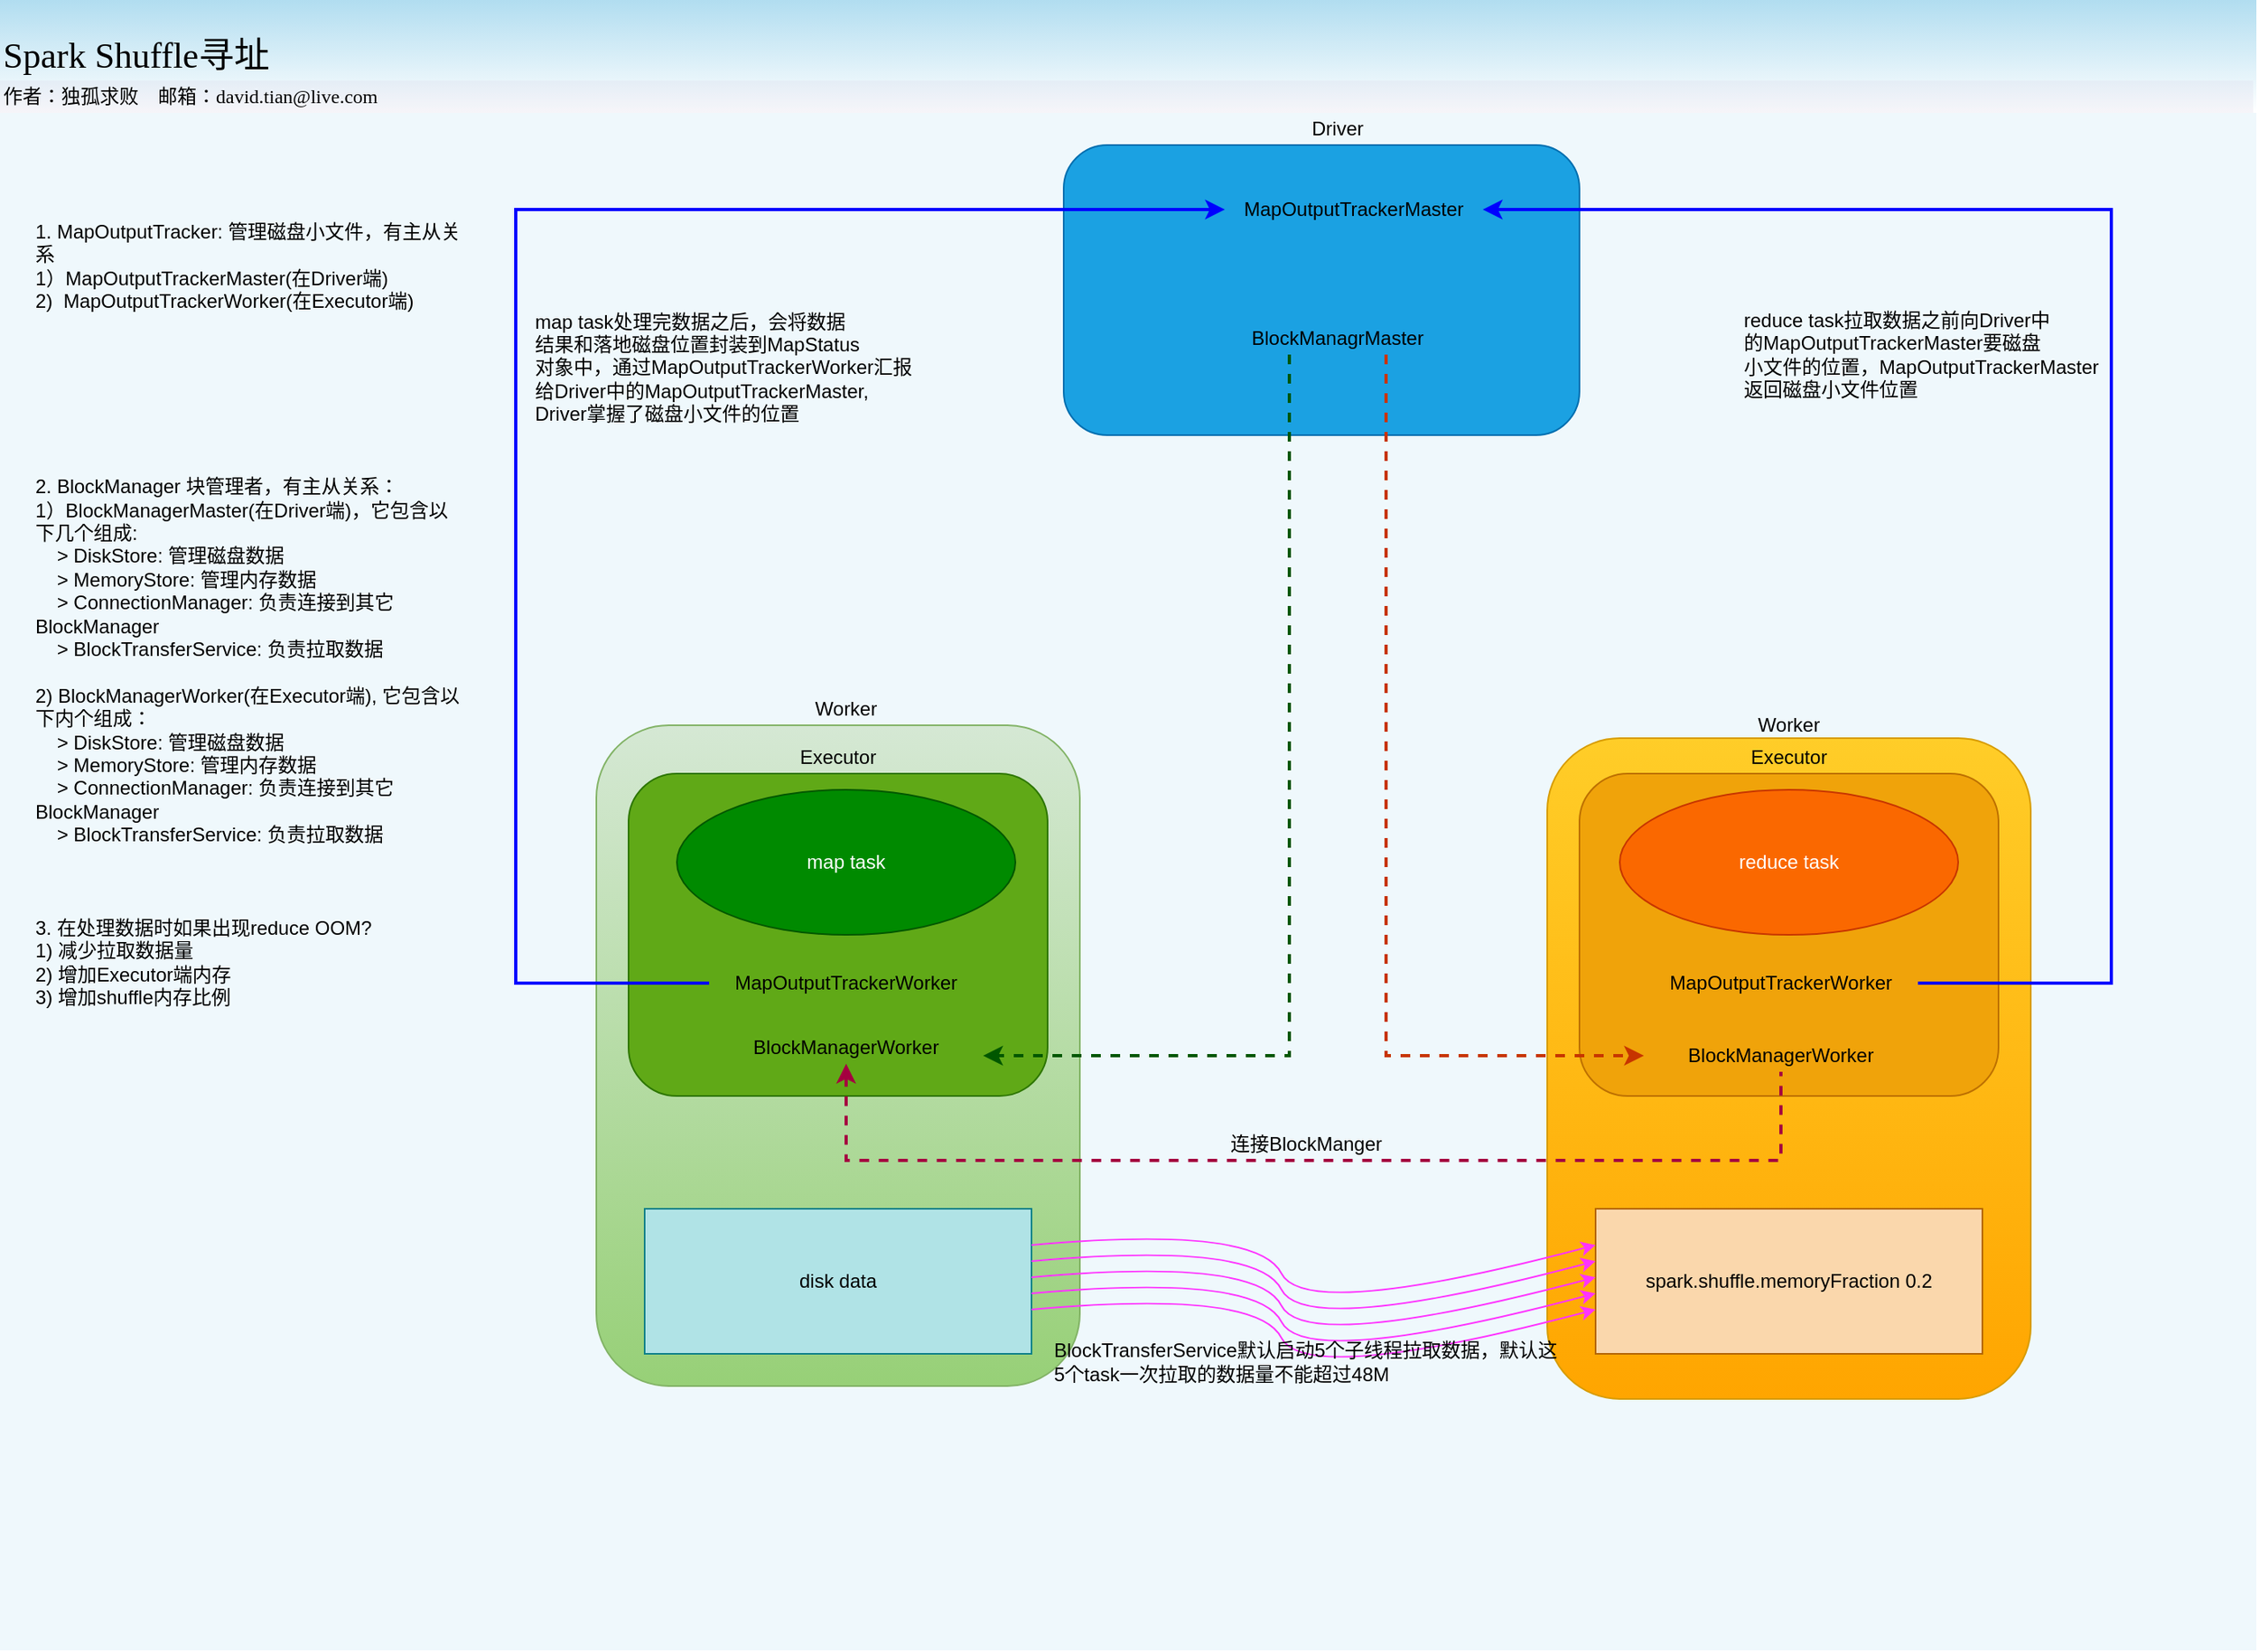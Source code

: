 <mxfile version="12.9.7" type="github"><diagram id="qmuSdm36QO3JFc8N2OUV" name="Page-1"><mxGraphModel dx="1083" dy="427" grid="0" gridSize="10" guides="1" tooltips="1" connect="1" arrows="1" fold="1" page="1" pageScale="1" pageWidth="850" pageHeight="1100" math="0" shadow="0"><root><mxCell id="0"/><mxCell id="1" parent="0"/><mxCell id="uPapFTN0nb2eZY0TYELB-44" value="" style="rounded=0;whiteSpace=wrap;html=1;fillColor=#b1ddf0;fontFamily=Comic Sans MS;fontSize=22;opacity=20;align=left;strokeColor=none;" vertex="1" parent="1"><mxGeometry x="20" y="90" width="1400" height="954" as="geometry"/></mxCell><mxCell id="uPapFTN0nb2eZY0TYELB-42" value="Spark Shuffle寻址" style="text;html=1;strokeColor=none;fillColor=#b1ddf0;align=left;verticalAlign=middle;whiteSpace=wrap;rounded=0;fontSize=22;fontFamily=Comic Sans MS;gradientColor=#ffffff;" vertex="1" parent="1"><mxGeometry x="20" y="20" width="1400" height="70" as="geometry"/></mxCell><mxCell id="uPapFTN0nb2eZY0TYELB-1" value="" style="rounded=1;whiteSpace=wrap;html=1;fillColor=#d5e8d4;strokeColor=#82b366;gradientColor=#97d077;" vertex="1" parent="1"><mxGeometry x="390" y="470" width="300" height="410" as="geometry"/></mxCell><mxCell id="uPapFTN0nb2eZY0TYELB-2" value="" style="rounded=1;whiteSpace=wrap;html=1;fillColor=#ffcd28;strokeColor=#d79b00;gradientColor=#ffa500;" vertex="1" parent="1"><mxGeometry x="980" y="478" width="300" height="410" as="geometry"/></mxCell><mxCell id="uPapFTN0nb2eZY0TYELB-3" value="" style="rounded=1;whiteSpace=wrap;html=1;fillColor=#1ba1e2;strokeColor=#006EAF;fontColor=#ffffff;" vertex="1" parent="1"><mxGeometry x="680" y="110" width="320" height="180" as="geometry"/></mxCell><mxCell id="uPapFTN0nb2eZY0TYELB-4" value="" style="rounded=1;whiteSpace=wrap;html=1;fillColor=#60a917;strokeColor=#2D7600;fontColor=#ffffff;" vertex="1" parent="1"><mxGeometry x="410" y="500" width="260" height="200" as="geometry"/></mxCell><mxCell id="uPapFTN0nb2eZY0TYELB-5" value="" style="rounded=1;whiteSpace=wrap;html=1;fillColor=#f0a30a;strokeColor=#BD7000;fontColor=#ffffff;" vertex="1" parent="1"><mxGeometry x="1000" y="500" width="260" height="200" as="geometry"/></mxCell><mxCell id="uPapFTN0nb2eZY0TYELB-6" value="Executor" style="text;html=1;strokeColor=none;fillColor=none;align=center;verticalAlign=middle;whiteSpace=wrap;rounded=0;" vertex="1" parent="1"><mxGeometry x="520" y="480" width="40" height="20" as="geometry"/></mxCell><mxCell id="uPapFTN0nb2eZY0TYELB-7" value="Executor" style="text;html=1;strokeColor=none;fillColor=none;align=center;verticalAlign=middle;whiteSpace=wrap;rounded=0;" vertex="1" parent="1"><mxGeometry x="1110" y="480" width="40" height="20" as="geometry"/></mxCell><mxCell id="uPapFTN0nb2eZY0TYELB-8" value="map task" style="ellipse;whiteSpace=wrap;html=1;fillColor=#008a00;strokeColor=#005700;fontColor=#ffffff;" vertex="1" parent="1"><mxGeometry x="440" y="510" width="210" height="90" as="geometry"/></mxCell><mxCell id="uPapFTN0nb2eZY0TYELB-9" value="reduce task" style="ellipse;whiteSpace=wrap;html=1;fillColor=#fa6800;strokeColor=#C73500;fontColor=#ffffff;" vertex="1" parent="1"><mxGeometry x="1025" y="510" width="210" height="90" as="geometry"/></mxCell><mxCell id="uPapFTN0nb2eZY0TYELB-10" value="Worker" style="text;html=1;strokeColor=none;fillColor=none;align=center;verticalAlign=middle;whiteSpace=wrap;rounded=0;" vertex="1" parent="1"><mxGeometry x="525" y="450" width="40" height="20" as="geometry"/></mxCell><mxCell id="uPapFTN0nb2eZY0TYELB-11" value="Worker" style="text;html=1;strokeColor=none;fillColor=none;align=center;verticalAlign=middle;whiteSpace=wrap;rounded=0;" vertex="1" parent="1"><mxGeometry x="1110" y="460" width="40" height="20" as="geometry"/></mxCell><mxCell id="uPapFTN0nb2eZY0TYELB-12" value="MapOutputTrackerMaster" style="text;html=1;strokeColor=none;fillColor=none;align=center;verticalAlign=middle;whiteSpace=wrap;rounded=0;" vertex="1" parent="1"><mxGeometry x="780" y="140" width="160" height="20" as="geometry"/></mxCell><mxCell id="uPapFTN0nb2eZY0TYELB-20" style="edgeStyle=orthogonalEdgeStyle;rounded=0;orthogonalLoop=1;jettySize=auto;html=1;exitX=0.25;exitY=1;exitDx=0;exitDy=0;entryX=1;entryY=0.75;entryDx=0;entryDy=0;dashed=1;strokeColor=#005700;strokeWidth=2;fillColor=#008a00;" edge="1" parent="1" source="uPapFTN0nb2eZY0TYELB-15" target="uPapFTN0nb2eZY0TYELB-17"><mxGeometry relative="1" as="geometry"/></mxCell><mxCell id="uPapFTN0nb2eZY0TYELB-21" style="edgeStyle=orthogonalEdgeStyle;rounded=0;orthogonalLoop=1;jettySize=auto;html=1;exitX=0.75;exitY=1;exitDx=0;exitDy=0;entryX=0;entryY=0.5;entryDx=0;entryDy=0;dashed=1;strokeColor=#C73500;strokeWidth=2;fillColor=#fa6800;" edge="1" parent="1" source="uPapFTN0nb2eZY0TYELB-15" target="uPapFTN0nb2eZY0TYELB-19"><mxGeometry relative="1" as="geometry"/></mxCell><mxCell id="uPapFTN0nb2eZY0TYELB-15" value="BlockManagrMaster" style="text;html=1;strokeColor=none;fillColor=none;align=center;verticalAlign=middle;whiteSpace=wrap;rounded=0;" vertex="1" parent="1"><mxGeometry x="790" y="220" width="120" height="20" as="geometry"/></mxCell><mxCell id="uPapFTN0nb2eZY0TYELB-23" style="edgeStyle=orthogonalEdgeStyle;rounded=0;orthogonalLoop=1;jettySize=auto;html=1;entryX=0;entryY=0.5;entryDx=0;entryDy=0;strokeColor=#0000FF;strokeWidth=2;" edge="1" parent="1" source="uPapFTN0nb2eZY0TYELB-16" target="uPapFTN0nb2eZY0TYELB-12"><mxGeometry relative="1" as="geometry"><mxPoint x="320" y="410" as="targetPoint"/><Array as="points"><mxPoint x="340" y="630"/><mxPoint x="340" y="150"/></Array></mxGeometry></mxCell><mxCell id="uPapFTN0nb2eZY0TYELB-30" value="map task处理完数据之后，会将数据&lt;br&gt;结果和落地磁盘位置封装到MapStatus&lt;br&gt;对象中，通过MapOutputTrackerWorker汇报&lt;br&gt;给Driver中的MapOutputTrackerMaster, &lt;br&gt;Driver掌握了磁盘小文件的位置" style="text;html=1;align=left;verticalAlign=middle;resizable=0;points=[];" vertex="1" connectable="0" parent="uPapFTN0nb2eZY0TYELB-23"><mxGeometry x="-0.035" y="-2" relative="1" as="geometry"><mxPoint x="7.93" as="offset"/></mxGeometry></mxCell><mxCell id="uPapFTN0nb2eZY0TYELB-16" value="MapOutputTrackerWorker" style="text;html=1;strokeColor=none;fillColor=none;align=center;verticalAlign=middle;whiteSpace=wrap;rounded=0;" vertex="1" parent="1"><mxGeometry x="460" y="620" width="170" height="20" as="geometry"/></mxCell><mxCell id="uPapFTN0nb2eZY0TYELB-25" style="edgeStyle=orthogonalEdgeStyle;rounded=0;orthogonalLoop=1;jettySize=auto;html=1;entryX=0.5;entryY=1;entryDx=0;entryDy=0;endArrow=none;endFill=0;startArrow=classic;startFill=1;dashed=1;strokeWidth=2;fillColor=#d80073;strokeColor=#A50040;" edge="1" parent="1" source="uPapFTN0nb2eZY0TYELB-17" target="uPapFTN0nb2eZY0TYELB-19"><mxGeometry relative="1" as="geometry"><Array as="points"><mxPoint x="545" y="740"/><mxPoint x="1125" y="740"/></Array></mxGeometry></mxCell><mxCell id="uPapFTN0nb2eZY0TYELB-29" value="连接BlockManger" style="text;html=1;align=center;verticalAlign=middle;resizable=0;points=[];" vertex="1" connectable="0" parent="uPapFTN0nb2eZY0TYELB-25"><mxGeometry x="-0.016" y="1" relative="1" as="geometry"><mxPoint x="2.4" y="-9.07" as="offset"/></mxGeometry></mxCell><mxCell id="uPapFTN0nb2eZY0TYELB-17" value="BlockManagerWorker" style="text;html=1;strokeColor=none;fillColor=none;align=center;verticalAlign=middle;whiteSpace=wrap;rounded=0;" vertex="1" parent="1"><mxGeometry x="460" y="660" width="170" height="20" as="geometry"/></mxCell><mxCell id="uPapFTN0nb2eZY0TYELB-24" style="edgeStyle=orthogonalEdgeStyle;rounded=0;orthogonalLoop=1;jettySize=auto;html=1;entryX=1;entryY=0.5;entryDx=0;entryDy=0;strokeColor=#0000FF;strokeWidth=2;" edge="1" parent="1" source="uPapFTN0nb2eZY0TYELB-18" target="uPapFTN0nb2eZY0TYELB-12"><mxGeometry relative="1" as="geometry"><Array as="points"><mxPoint x="1330" y="630"/><mxPoint x="1330" y="150"/></Array></mxGeometry></mxCell><mxCell id="uPapFTN0nb2eZY0TYELB-33" value="reduce task拉取数据之前向Driver中&lt;br&gt;的MapOutputTrackerMaster要磁盘&lt;br&gt;小文件的位置，MapOutputTrackerMaster&lt;br&gt;返回磁盘小文件位置" style="text;html=1;align=left;verticalAlign=middle;resizable=0;points=[];" vertex="1" connectable="0" parent="uPapFTN0nb2eZY0TYELB-24"><mxGeometry x="0.042" relative="1" as="geometry"><mxPoint x="-230.07" y="5.87" as="offset"/></mxGeometry></mxCell><mxCell id="uPapFTN0nb2eZY0TYELB-18" value="MapOutputTrackerWorker" style="text;html=1;strokeColor=none;fillColor=none;align=center;verticalAlign=middle;whiteSpace=wrap;rounded=0;" vertex="1" parent="1"><mxGeometry x="1040" y="620" width="170" height="20" as="geometry"/></mxCell><mxCell id="uPapFTN0nb2eZY0TYELB-19" value="BlockManagerWorker" style="text;html=1;strokeColor=none;fillColor=none;align=center;verticalAlign=middle;whiteSpace=wrap;rounded=0;" vertex="1" parent="1"><mxGeometry x="1040" y="665" width="170" height="20" as="geometry"/></mxCell><mxCell id="uPapFTN0nb2eZY0TYELB-27" value="disk data" style="rounded=0;whiteSpace=wrap;html=1;fillColor=#b0e3e6;strokeColor=#0e8088;" vertex="1" parent="1"><mxGeometry x="420" y="770" width="240" height="90" as="geometry"/></mxCell><mxCell id="uPapFTN0nb2eZY0TYELB-28" value="spark.shuffle.memoryFraction 0.2" style="rounded=0;whiteSpace=wrap;html=1;fillColor=#fad7ac;strokeColor=#b46504;" vertex="1" parent="1"><mxGeometry x="1010" y="770" width="240" height="90" as="geometry"/></mxCell><mxCell id="uPapFTN0nb2eZY0TYELB-34" value="Driver" style="text;html=1;strokeColor=none;fillColor=none;align=center;verticalAlign=middle;whiteSpace=wrap;rounded=0;" vertex="1" parent="1"><mxGeometry x="830" y="90" width="40" height="20" as="geometry"/></mxCell><mxCell id="uPapFTN0nb2eZY0TYELB-35" value="" style="curved=1;endArrow=classic;html=1;exitX=1;exitY=0.25;exitDx=0;exitDy=0;entryX=0;entryY=0.25;entryDx=0;entryDy=0;strokeColor=#FF33FF;" edge="1" parent="1" source="uPapFTN0nb2eZY0TYELB-27" target="uPapFTN0nb2eZY0TYELB-28"><mxGeometry width="50" height="50" relative="1" as="geometry"><mxPoint x="790" y="920" as="sourcePoint"/><mxPoint x="840" y="870" as="targetPoint"/><Array as="points"><mxPoint x="800" y="780"/><mxPoint x="830" y="840"/></Array></mxGeometry></mxCell><mxCell id="uPapFTN0nb2eZY0TYELB-36" value="" style="curved=1;endArrow=classic;html=1;exitX=1;exitY=0.25;exitDx=0;exitDy=0;entryX=0;entryY=0.25;entryDx=0;entryDy=0;strokeColor=#FF33FF;" edge="1" parent="1"><mxGeometry width="50" height="50" relative="1" as="geometry"><mxPoint x="660" y="802.5" as="sourcePoint"/><mxPoint x="1010" y="802.5" as="targetPoint"/><Array as="points"><mxPoint x="800" y="790"/><mxPoint x="830" y="850"/></Array></mxGeometry></mxCell><mxCell id="uPapFTN0nb2eZY0TYELB-37" value="" style="curved=1;endArrow=classic;html=1;exitX=1;exitY=0.25;exitDx=0;exitDy=0;entryX=0;entryY=0.25;entryDx=0;entryDy=0;strokeColor=#FF33FF;" edge="1" parent="1"><mxGeometry width="50" height="50" relative="1" as="geometry"><mxPoint x="660" y="812.5" as="sourcePoint"/><mxPoint x="1010" y="812.5" as="targetPoint"/><Array as="points"><mxPoint x="800" y="800"/><mxPoint x="830" y="860"/></Array></mxGeometry></mxCell><mxCell id="uPapFTN0nb2eZY0TYELB-38" value="" style="curved=1;endArrow=classic;html=1;exitX=1;exitY=0.25;exitDx=0;exitDy=0;entryX=0;entryY=0.25;entryDx=0;entryDy=0;strokeColor=#FF33FF;" edge="1" parent="1"><mxGeometry width="50" height="50" relative="1" as="geometry"><mxPoint x="660" y="822.5" as="sourcePoint"/><mxPoint x="1010" y="822.5" as="targetPoint"/><Array as="points"><mxPoint x="800" y="810"/><mxPoint x="830" y="870"/></Array></mxGeometry></mxCell><mxCell id="uPapFTN0nb2eZY0TYELB-39" value="" style="curved=1;endArrow=classic;html=1;exitX=1;exitY=0.25;exitDx=0;exitDy=0;entryX=0;entryY=0.25;entryDx=0;entryDy=0;strokeColor=#FF33FF;" edge="1" parent="1"><mxGeometry width="50" height="50" relative="1" as="geometry"><mxPoint x="660" y="832.5" as="sourcePoint"/><mxPoint x="1010" y="832.5" as="targetPoint"/><Array as="points"><mxPoint x="800" y="820"/><mxPoint x="830" y="880"/></Array></mxGeometry></mxCell><mxCell id="uPapFTN0nb2eZY0TYELB-40" value="BlockTransferService默认启动5个子线程拉取数据，默认这5个task一次拉取的数据量不能超过48M" style="text;html=1;strokeColor=none;fillColor=none;align=left;verticalAlign=middle;whiteSpace=wrap;rounded=0;" vertex="1" parent="1"><mxGeometry x="672" y="825" width="320" height="80" as="geometry"/></mxCell><mxCell id="uPapFTN0nb2eZY0TYELB-41" value="1. MapOutputTracker: 管理磁盘小文件，有主从关系&lt;br&gt;1）MapOutputTrackerMaster(在Driver端)&lt;br&gt;2) &amp;nbsp;MapOutputTrackerWorker(在Executor端)&lt;br&gt;&lt;br&gt;&lt;br&gt;&lt;br&gt;&lt;br&gt;&lt;br&gt;&lt;br&gt;&lt;br&gt;2. BlockManager 块管理者，有主从关系：&lt;br&gt;1）BlockManagerMaster(在Driver端)，它包含以下几个组成:&lt;br&gt;&amp;nbsp; &amp;nbsp; &amp;gt; DiskStore: 管理磁盘数据&lt;br&gt;&amp;nbsp; &amp;nbsp; &amp;gt; MemoryStore: 管理内存数据&lt;br&gt;&amp;nbsp; &amp;nbsp; &amp;gt; ConnectionManager: 负责连接到其它BlockManager&lt;br&gt;&amp;nbsp; &amp;nbsp; &amp;gt; BlockTransferService: 负责拉取数据&lt;br&gt;&lt;br&gt;2) BlockManagerWorker(在Executor端), 它包含以下内个组成：&lt;br&gt;&amp;nbsp; &amp;nbsp; &amp;gt; DiskStore: 管理磁盘数据&lt;br&gt;&amp;nbsp; &amp;nbsp; &amp;gt; MemoryStore: 管理内存数据&lt;br&gt;&amp;nbsp; &amp;nbsp; &amp;gt; ConnectionManager: 负责连接到其它BlockManager&lt;br&gt;&amp;nbsp; &amp;nbsp; &amp;gt; BlockTransferService: 负责拉取数据&lt;br&gt;&lt;br&gt;&lt;br&gt;&lt;br&gt;3. 在处理数据时如果出现reduce OOM?&lt;br&gt;1) 减少拉取数据量&lt;br&gt;2) 增加Executor端内存&lt;br&gt;3) 增加shuffle内存比例" style="text;html=1;strokeColor=none;fillColor=none;align=left;verticalAlign=top;whiteSpace=wrap;rounded=0;" vertex="1" parent="1"><mxGeometry x="40" y="150" width="270" height="570" as="geometry"/></mxCell><mxCell id="uPapFTN0nb2eZY0TYELB-43" value="作者：独孤求败 &amp;nbsp; &amp;nbsp;邮箱：david.tian@live.com" style="text;html=1;strokeColor=none;fillColor=#d0cee2;align=left;verticalAlign=middle;whiteSpace=wrap;rounded=0;fontFamily=Comic Sans MS;opacity=20;" vertex="1" parent="1"><mxGeometry x="20" y="70" width="1398" height="20" as="geometry"/></mxCell></root></mxGraphModel></diagram></mxfile>